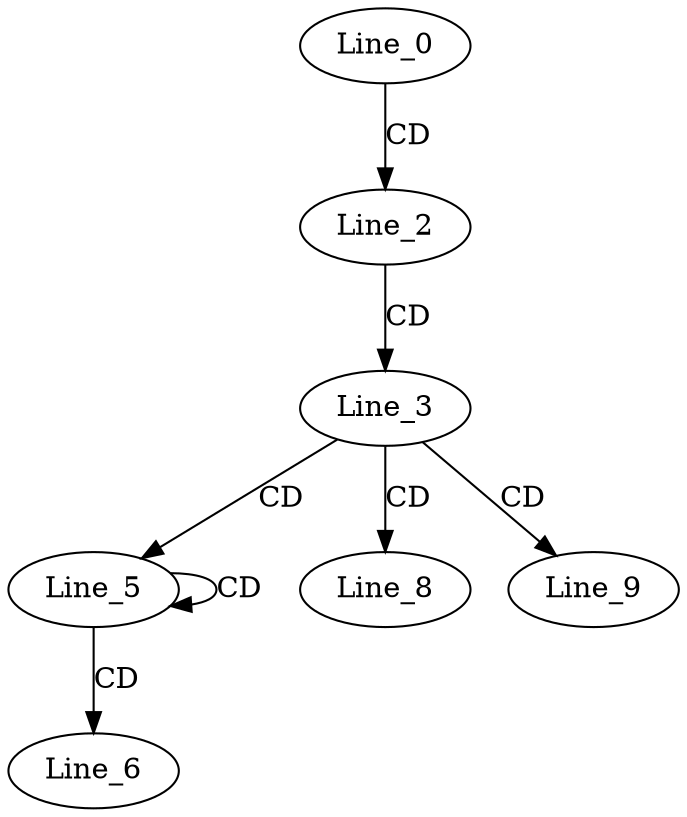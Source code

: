 digraph G {
  Line_0;
  Line_2;
  Line_3;
  Line_5;
  Line_5;
  Line_6;
  Line_8;
  Line_9;
  Line_0 -> Line_2 [ label="CD" ];
  Line_2 -> Line_3 [ label="CD" ];
  Line_3 -> Line_5 [ label="CD" ];
  Line_5 -> Line_5 [ label="CD" ];
  Line_5 -> Line_6 [ label="CD" ];
  Line_3 -> Line_8 [ label="CD" ];
  Line_3 -> Line_9 [ label="CD" ];
}
